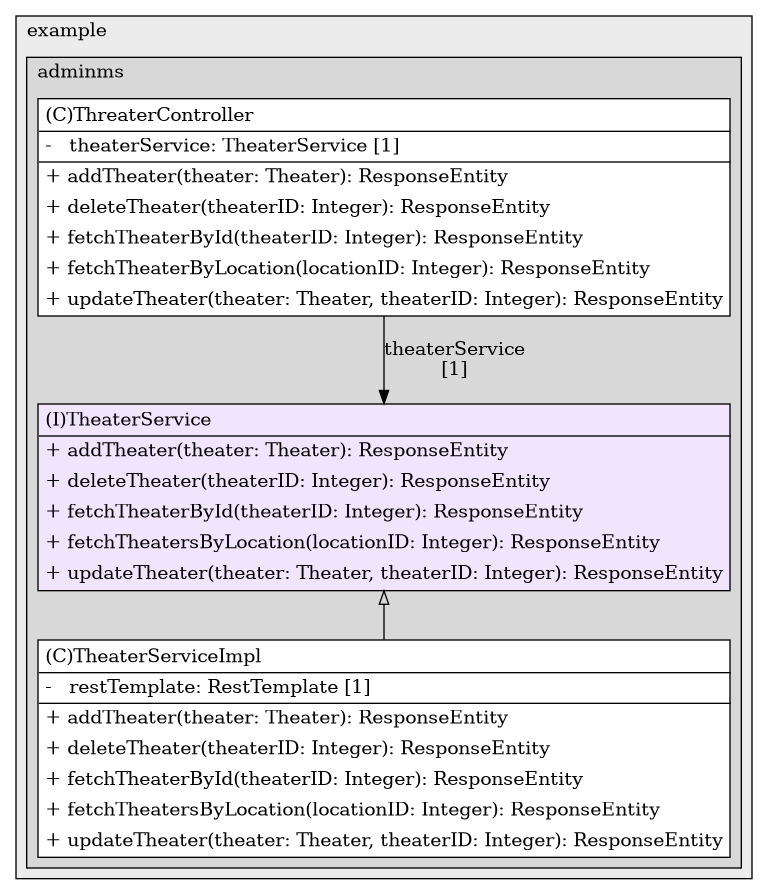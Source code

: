 @startuml

/' diagram meta data start
config=StructureConfiguration;
{
  "projectClassification": {
    "searchMode": "OpenProject", // OpenProject, AllProjects
    "includedProjects": "",
    "pathEndKeywords": "*.impl",
    "isClientPath": "",
    "isClientName": "",
    "isTestPath": "",
    "isTestName": "",
    "isMappingPath": "",
    "isMappingName": "",
    "isDataAccessPath": "",
    "isDataAccessName": "",
    "isDataStructurePath": "",
    "isDataStructureName": "",
    "isInterfaceStructuresPath": "",
    "isInterfaceStructuresName": "",
    "isEntryPointPath": "",
    "isEntryPointName": "",
    "treatFinalFieldsAsMandatory": false
  },
  "graphRestriction": {
    "classPackageExcludeFilter": "",
    "classPackageIncludeFilter": "",
    "classNameExcludeFilter": "",
    "classNameIncludeFilter": "",
    "methodNameExcludeFilter": "",
    "methodNameIncludeFilter": "",
    "removeByInheritance": "", // inheritance/annotation based filtering is done in a second step
    "removeByAnnotation": "",
    "removeByClassPackage": "", // cleanup the graph after inheritance/annotation based filtering is done
    "removeByClassName": "",
    "cutMappings": false,
    "cutEnum": true,
    "cutTests": true,
    "cutClient": true,
    "cutDataAccess": false,
    "cutInterfaceStructures": false,
    "cutDataStructures": false,
    "cutGetterAndSetter": true,
    "cutConstructors": true
  },
  "graphTraversal": {
    "forwardDepth": 6,
    "backwardDepth": 6,
    "classPackageExcludeFilter": "",
    "classPackageIncludeFilter": "",
    "classNameExcludeFilter": "",
    "classNameIncludeFilter": "",
    "methodNameExcludeFilter": "",
    "methodNameIncludeFilter": "",
    "hideMappings": false,
    "hideDataStructures": false,
    "hidePrivateMethods": true,
    "hideInterfaceCalls": true, // indirection: implementation -> interface (is hidden) -> implementation
    "onlyShowApplicationEntryPoints": false, // root node is included
    "useMethodCallsForStructureDiagram": "ForwardOnly" // ForwardOnly, BothDirections, No
  },
  "details": {
    "aggregation": "GroupByClass", // ByClass, GroupByClass, None
    "showClassGenericTypes": true,
    "showMethods": true,
    "showMethodParameterNames": true,
    "showMethodParameterTypes": true,
    "showMethodReturnType": true,
    "showPackageLevels": 2,
    "showDetailedClassStructure": true
  },
  "rootClass": "com.example.adminms.service.TheaterService",
  "extensionCallbackMethod": "" // qualified.class.name#methodName - signature: public static String method(String)
}
diagram meta data end '/



digraph g {
    rankdir="TB"
    splines=polyline
    

'nodes 
subgraph cluster_1322970774 { 
   	label=example
	labeljust=l
	fillcolor="#ececec"
	style=filled
   
   subgraph cluster_308449457 { 
   	label=adminms
	labeljust=l
	fillcolor="#d8d8d8"
	style=filled
   
   TheaterService994713867[
	label=<<TABLE BORDER="1" CELLBORDER="0" CELLPADDING="4" CELLSPACING="0">
<TR><TD ALIGN="LEFT" >(I)TheaterService</TD></TR>
<HR/>
<TR><TD ALIGN="LEFT" >+ addTheater(theater: Theater): ResponseEntity</TD></TR>
<TR><TD ALIGN="LEFT" >+ deleteTheater(theaterID: Integer): ResponseEntity</TD></TR>
<TR><TD ALIGN="LEFT" >+ fetchTheaterById(theaterID: Integer): ResponseEntity</TD></TR>
<TR><TD ALIGN="LEFT" >+ fetchTheatersByLocation(locationID: Integer): ResponseEntity</TD></TR>
<TR><TD ALIGN="LEFT" >+ updateTheater(theater: Theater, theaterID: Integer): ResponseEntity</TD></TR>
</TABLE>>
	style=filled
	margin=0
	shape=plaintext
	fillcolor="#F1E5FD"
];

TheaterServiceImpl994713867[
	label=<<TABLE BORDER="1" CELLBORDER="0" CELLPADDING="4" CELLSPACING="0">
<TR><TD ALIGN="LEFT" >(C)TheaterServiceImpl</TD></TR>
<HR/>
<TR><TD ALIGN="LEFT" >-   restTemplate: RestTemplate [1]</TD></TR>
<HR/>
<TR><TD ALIGN="LEFT" >+ addTheater(theater: Theater): ResponseEntity</TD></TR>
<TR><TD ALIGN="LEFT" >+ deleteTheater(theaterID: Integer): ResponseEntity</TD></TR>
<TR><TD ALIGN="LEFT" >+ fetchTheaterById(theaterID: Integer): ResponseEntity</TD></TR>
<TR><TD ALIGN="LEFT" >+ fetchTheatersByLocation(locationID: Integer): ResponseEntity</TD></TR>
<TR><TD ALIGN="LEFT" >+ updateTheater(theater: Theater, theaterID: Integer): ResponseEntity</TD></TR>
</TABLE>>
	style=filled
	margin=0
	shape=plaintext
	fillcolor="#FFFFFF"
];

ThreaterController608756102[
	label=<<TABLE BORDER="1" CELLBORDER="0" CELLPADDING="4" CELLSPACING="0">
<TR><TD ALIGN="LEFT" >(C)ThreaterController</TD></TR>
<HR/>
<TR><TD ALIGN="LEFT" >-   theaterService: TheaterService [1]</TD></TR>
<HR/>
<TR><TD ALIGN="LEFT" >+ addTheater(theater: Theater): ResponseEntity</TD></TR>
<TR><TD ALIGN="LEFT" >+ deleteTheater(theaterID: Integer): ResponseEntity</TD></TR>
<TR><TD ALIGN="LEFT" >+ fetchTheaterById(theaterID: Integer): ResponseEntity</TD></TR>
<TR><TD ALIGN="LEFT" >+ fetchTheaterByLocation(locationID: Integer): ResponseEntity</TD></TR>
<TR><TD ALIGN="LEFT" >+ updateTheater(theater: Theater, theaterID: Integer): ResponseEntity</TD></TR>
</TABLE>>
	style=filled
	margin=0
	shape=plaintext
	fillcolor="#FFFFFF"
];
} 
} 

'edges    
TheaterService994713867 -> TheaterServiceImpl994713867[arrowhead=none, arrowtail=empty, dir=both];
ThreaterController608756102 -> TheaterService994713867[label="theaterService
[1]"];
    
}
@enduml